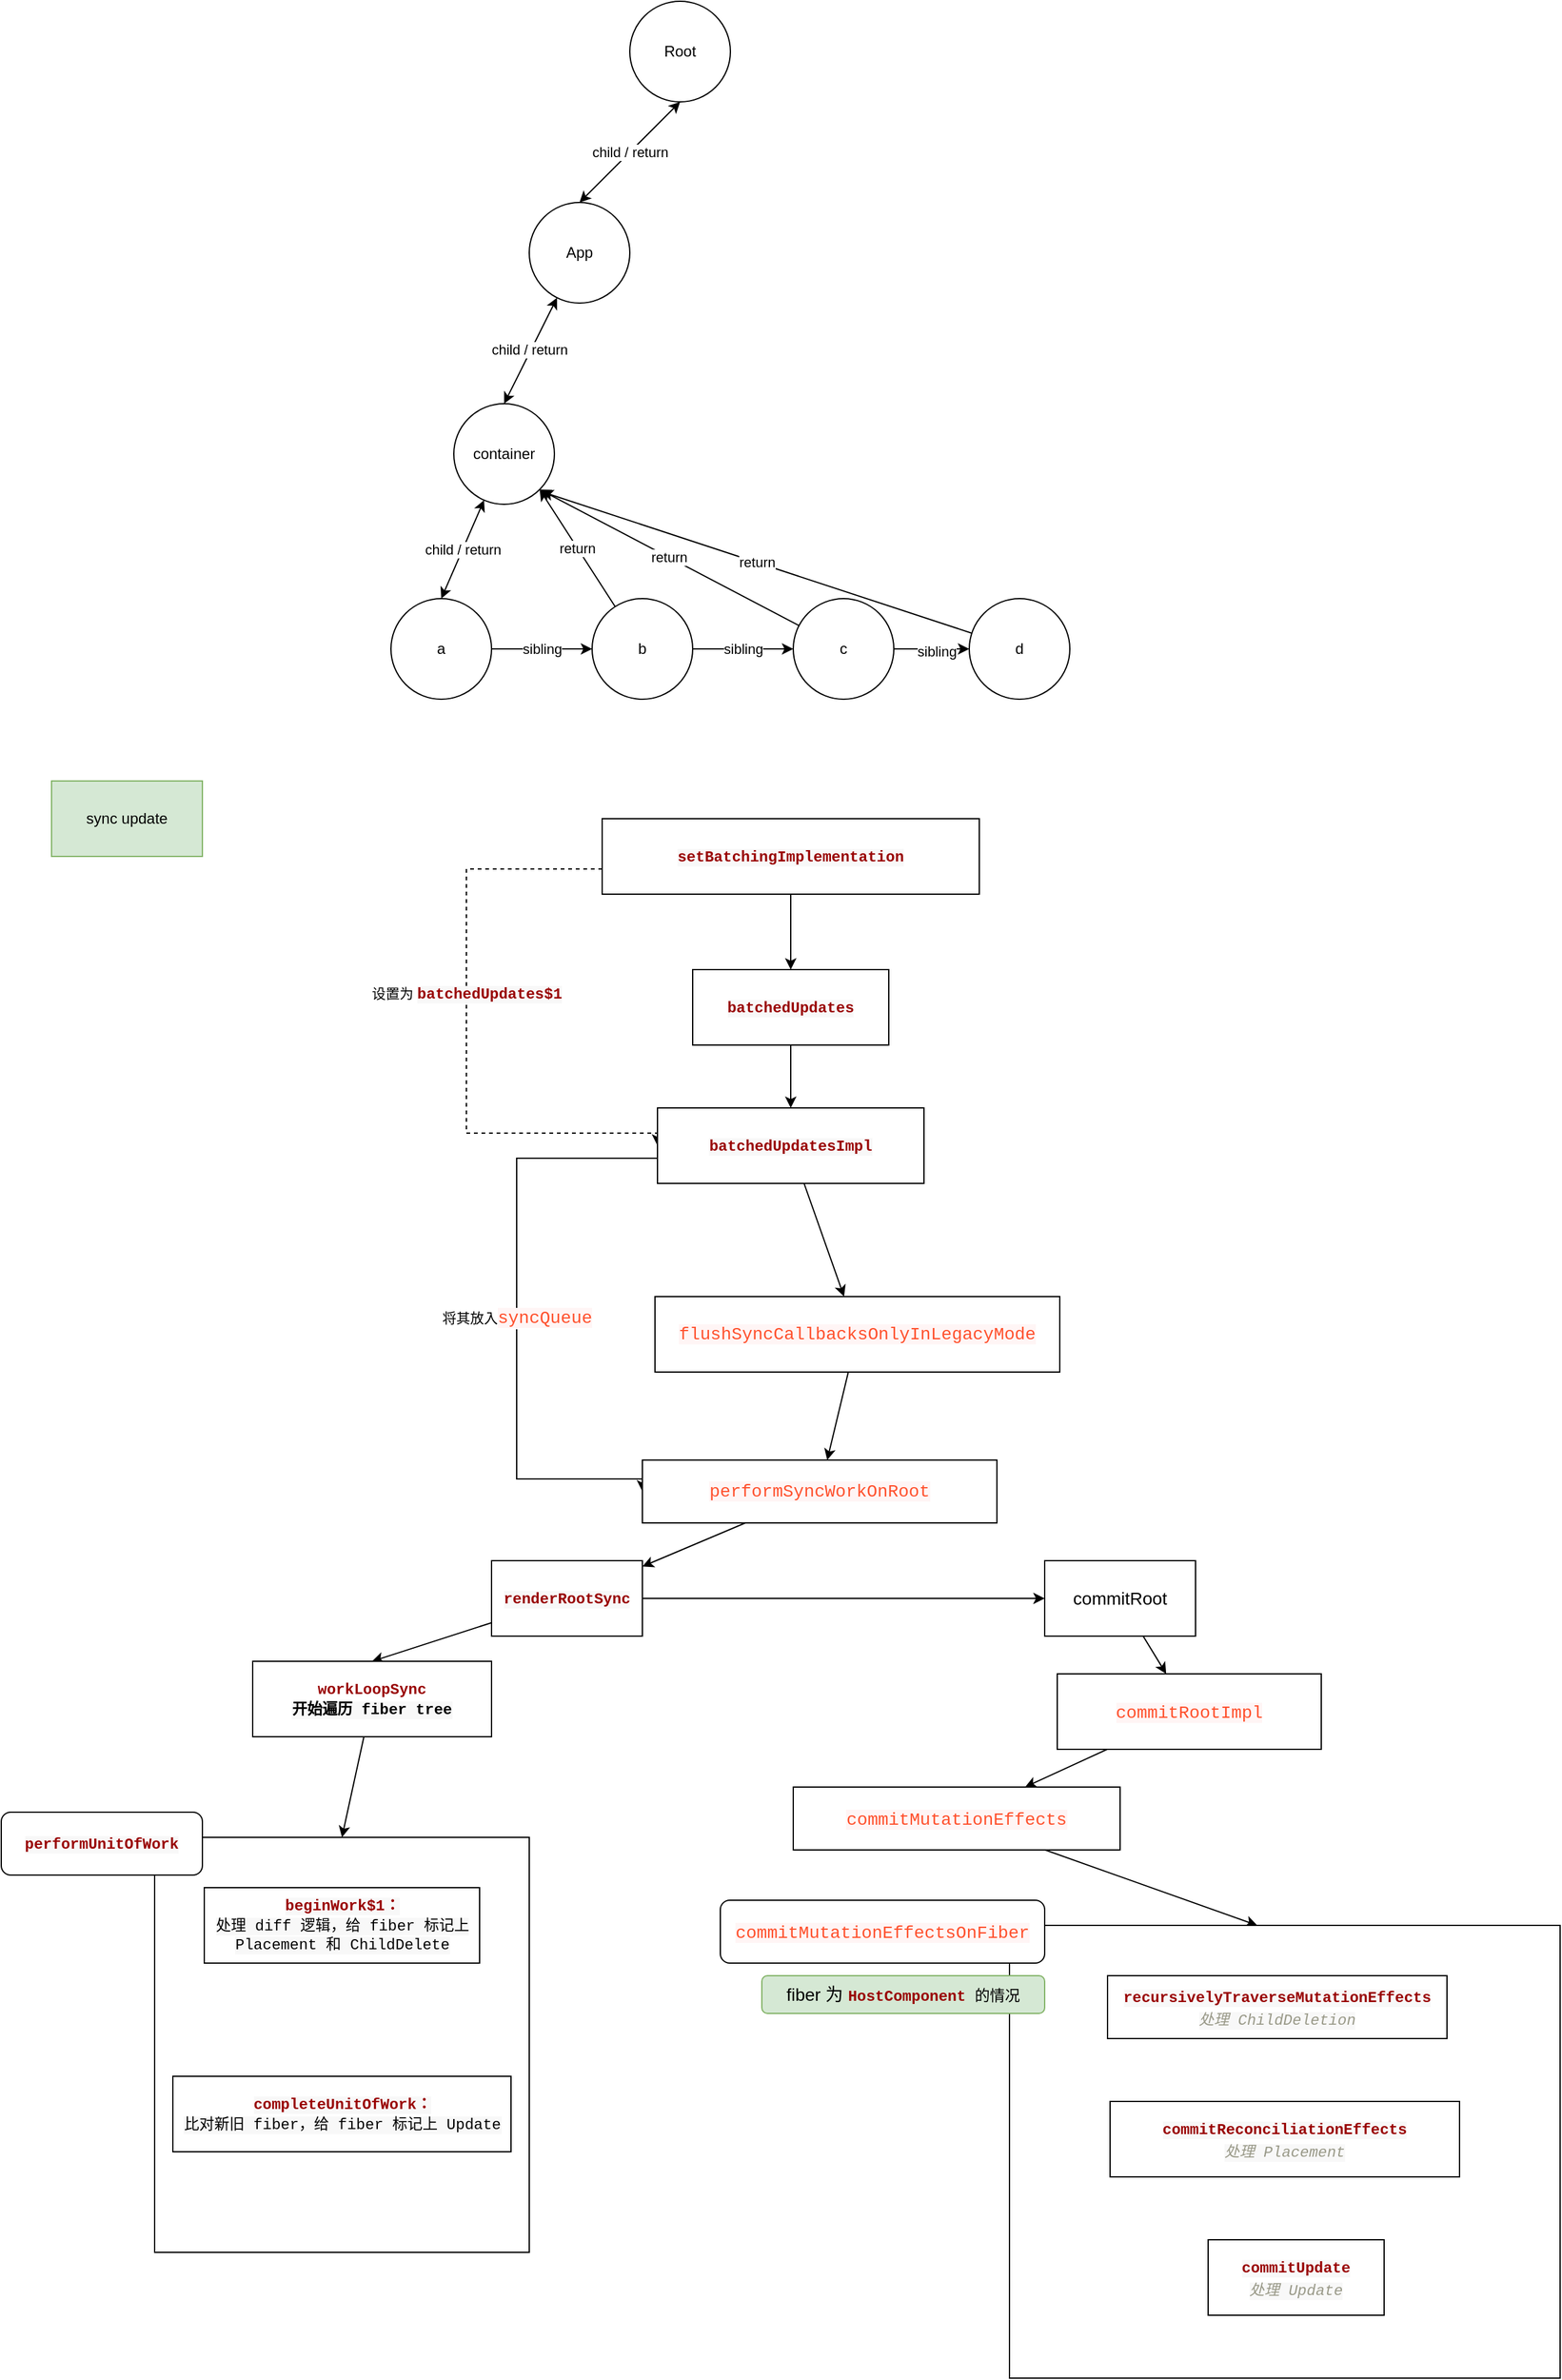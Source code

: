 <mxfile version="20.4.2" type="github">
  <diagram id="15aEQ0znDnukXjt3zubc" name="第 1 页">
    <mxGraphModel dx="2253" dy="826" grid="1" gridSize="10" guides="1" tooltips="1" connect="1" arrows="1" fold="1" page="1" pageScale="1" pageWidth="827" pageHeight="1169" math="0" shadow="0">
      <root>
        <mxCell id="0" />
        <mxCell id="1" parent="0" />
        <mxCell id="YbRW3t3wzOD-6tZSNNCx-9" style="edgeStyle=none;rounded=0;orthogonalLoop=1;jettySize=auto;html=1;startArrow=classic;startFill=1;entryX=0.5;entryY=0;entryDx=0;entryDy=0;" parent="1" source="YbRW3t3wzOD-6tZSNNCx-2" target="YbRW3t3wzOD-6tZSNNCx-10" edge="1">
          <mxGeometry relative="1" as="geometry">
            <mxPoint x="180" y="370" as="targetPoint" />
          </mxGeometry>
        </mxCell>
        <mxCell id="YbRW3t3wzOD-6tZSNNCx-11" value="child / return" style="edgeLabel;html=1;align=center;verticalAlign=middle;resizable=0;points=[];" parent="YbRW3t3wzOD-6tZSNNCx-9" vertex="1" connectable="0">
          <mxGeometry x="-0.004" y="-2" relative="1" as="geometry">
            <mxPoint as="offset" />
          </mxGeometry>
        </mxCell>
        <mxCell id="YbRW3t3wzOD-6tZSNNCx-2" value="App" style="ellipse;whiteSpace=wrap;html=1;aspect=fixed;" parent="1" vertex="1">
          <mxGeometry x="180" y="190" width="80" height="80" as="geometry" />
        </mxCell>
        <mxCell id="YbRW3t3wzOD-6tZSNNCx-3" value="Root" style="ellipse;whiteSpace=wrap;html=1;aspect=fixed;" parent="1" vertex="1">
          <mxGeometry x="260" y="30" width="80" height="80" as="geometry" />
        </mxCell>
        <mxCell id="YbRW3t3wzOD-6tZSNNCx-5" style="edgeStyle=none;rounded=0;orthogonalLoop=1;jettySize=auto;html=1;exitX=0.5;exitY=0;exitDx=0;exitDy=0;" parent="1" source="YbRW3t3wzOD-6tZSNNCx-2" target="YbRW3t3wzOD-6tZSNNCx-2" edge="1">
          <mxGeometry relative="1" as="geometry" />
        </mxCell>
        <mxCell id="YbRW3t3wzOD-6tZSNNCx-7" value="child / return" style="endArrow=classic;startArrow=classic;html=1;rounded=0;exitX=0.5;exitY=0;exitDx=0;exitDy=0;entryX=0.5;entryY=1;entryDx=0;entryDy=0;" parent="1" source="YbRW3t3wzOD-6tZSNNCx-2" target="YbRW3t3wzOD-6tZSNNCx-3" edge="1">
          <mxGeometry width="50" height="50" relative="1" as="geometry">
            <mxPoint x="340" y="170" as="sourcePoint" />
            <mxPoint x="390" y="120" as="targetPoint" />
          </mxGeometry>
        </mxCell>
        <mxCell id="YbRW3t3wzOD-6tZSNNCx-15" value="child / return" style="edgeStyle=none;rounded=0;orthogonalLoop=1;jettySize=auto;html=1;entryX=0.5;entryY=0;entryDx=0;entryDy=0;startArrow=classic;startFill=1;" parent="1" source="YbRW3t3wzOD-6tZSNNCx-10" target="YbRW3t3wzOD-6tZSNNCx-14" edge="1">
          <mxGeometry relative="1" as="geometry" />
        </mxCell>
        <mxCell id="YbRW3t3wzOD-6tZSNNCx-10" value="container" style="ellipse;whiteSpace=wrap;html=1;aspect=fixed;" parent="1" vertex="1">
          <mxGeometry x="120" y="350" width="80" height="80" as="geometry" />
        </mxCell>
        <mxCell id="YbRW3t3wzOD-6tZSNNCx-16" value="sibling" style="edgeStyle=none;rounded=0;orthogonalLoop=1;jettySize=auto;html=1;exitX=1;exitY=0.5;exitDx=0;exitDy=0;startArrow=none;startFill=0;entryX=0;entryY=0.5;entryDx=0;entryDy=0;" parent="1" source="YbRW3t3wzOD-6tZSNNCx-14" target="YbRW3t3wzOD-6tZSNNCx-17" edge="1">
          <mxGeometry relative="1" as="geometry">
            <mxPoint x="250" y="545" as="targetPoint" />
            <Array as="points">
              <mxPoint x="190" y="545" />
            </Array>
          </mxGeometry>
        </mxCell>
        <mxCell id="YbRW3t3wzOD-6tZSNNCx-14" value="a" style="ellipse;whiteSpace=wrap;html=1;aspect=fixed;labelBackgroundColor=none;" parent="1" vertex="1">
          <mxGeometry x="70" y="505" width="80" height="80" as="geometry" />
        </mxCell>
        <mxCell id="YbRW3t3wzOD-6tZSNNCx-18" value="&lt;span style=&quot;font-size: 11px;&quot;&gt;sibling&lt;/span&gt;" style="edgeStyle=none;rounded=0;orthogonalLoop=1;jettySize=auto;html=1;startArrow=none;startFill=0;entryX=0;entryY=0.5;entryDx=0;entryDy=0;" parent="1" source="YbRW3t3wzOD-6tZSNNCx-17" target="YbRW3t3wzOD-6tZSNNCx-19" edge="1">
          <mxGeometry relative="1" as="geometry">
            <mxPoint x="380" y="545" as="targetPoint" />
          </mxGeometry>
        </mxCell>
        <mxCell id="YbRW3t3wzOD-6tZSNNCx-23" value="return" style="edgeStyle=none;rounded=0;orthogonalLoop=1;jettySize=auto;html=1;startArrow=none;startFill=0;entryX=1;entryY=1;entryDx=0;entryDy=0;" parent="1" source="YbRW3t3wzOD-6tZSNNCx-17" target="YbRW3t3wzOD-6tZSNNCx-10" edge="1">
          <mxGeometry relative="1" as="geometry">
            <mxPoint x="180" y="420" as="targetPoint" />
          </mxGeometry>
        </mxCell>
        <mxCell id="YbRW3t3wzOD-6tZSNNCx-17" value="b" style="ellipse;whiteSpace=wrap;html=1;aspect=fixed;labelBackgroundColor=none;" parent="1" vertex="1">
          <mxGeometry x="230" y="505" width="80" height="80" as="geometry" />
        </mxCell>
        <mxCell id="YbRW3t3wzOD-6tZSNNCx-20" style="edgeStyle=none;rounded=0;orthogonalLoop=1;jettySize=auto;html=1;startArrow=none;startFill=0;" parent="1" source="YbRW3t3wzOD-6tZSNNCx-19" target="YbRW3t3wzOD-6tZSNNCx-21" edge="1">
          <mxGeometry relative="1" as="geometry">
            <mxPoint x="540" y="545" as="targetPoint" />
          </mxGeometry>
        </mxCell>
        <mxCell id="YbRW3t3wzOD-6tZSNNCx-22" value="sibling" style="edgeLabel;html=1;align=center;verticalAlign=middle;resizable=0;points=[];" parent="YbRW3t3wzOD-6tZSNNCx-20" vertex="1" connectable="0">
          <mxGeometry x="0.133" y="-2" relative="1" as="geometry">
            <mxPoint as="offset" />
          </mxGeometry>
        </mxCell>
        <mxCell id="YbRW3t3wzOD-6tZSNNCx-24" value="return" style="edgeStyle=none;rounded=0;orthogonalLoop=1;jettySize=auto;html=1;entryX=1;entryY=1;entryDx=0;entryDy=0;startArrow=none;startFill=0;" parent="1" source="YbRW3t3wzOD-6tZSNNCx-19" target="YbRW3t3wzOD-6tZSNNCx-10" edge="1">
          <mxGeometry relative="1" as="geometry" />
        </mxCell>
        <mxCell id="YbRW3t3wzOD-6tZSNNCx-19" value="c" style="ellipse;whiteSpace=wrap;html=1;aspect=fixed;labelBackgroundColor=none;" parent="1" vertex="1">
          <mxGeometry x="390" y="505" width="80" height="80" as="geometry" />
        </mxCell>
        <mxCell id="YbRW3t3wzOD-6tZSNNCx-25" value="return" style="edgeStyle=none;rounded=0;orthogonalLoop=1;jettySize=auto;html=1;startArrow=none;startFill=0;" parent="1" source="YbRW3t3wzOD-6tZSNNCx-21" edge="1">
          <mxGeometry relative="1" as="geometry">
            <mxPoint x="190" y="420" as="targetPoint" />
          </mxGeometry>
        </mxCell>
        <mxCell id="YbRW3t3wzOD-6tZSNNCx-21" value="d" style="ellipse;whiteSpace=wrap;html=1;aspect=fixed;labelBackgroundColor=none;" parent="1" vertex="1">
          <mxGeometry x="530" y="505" width="80" height="80" as="geometry" />
        </mxCell>
        <mxCell id="SqBip9i0tDZsBWBLQKwS-7" style="edgeStyle=orthogonalEdgeStyle;rounded=0;orthogonalLoop=1;jettySize=auto;html=1;" edge="1" parent="1" source="SqBip9i0tDZsBWBLQKwS-1" target="SqBip9i0tDZsBWBLQKwS-8">
          <mxGeometry relative="1" as="geometry">
            <mxPoint x="388" y="910" as="targetPoint" />
          </mxGeometry>
        </mxCell>
        <mxCell id="SqBip9i0tDZsBWBLQKwS-1" value="&lt;span style=&quot;color: rgb(153, 0, 0); font-family: Menlo, Monaco, Consolas, &amp;quot;Courier New&amp;quot;, monospace; font-weight: 700; text-align: start; background-color: rgb(248, 248, 248);&quot;&gt;batchedUpdates&lt;/span&gt;" style="rounded=0;whiteSpace=wrap;html=1;" vertex="1" parent="1">
          <mxGeometry x="310" y="800" width="156" height="60" as="geometry" />
        </mxCell>
        <mxCell id="SqBip9i0tDZsBWBLQKwS-6" style="edgeStyle=orthogonalEdgeStyle;rounded=0;orthogonalLoop=1;jettySize=auto;html=1;entryX=0.5;entryY=0;entryDx=0;entryDy=0;" edge="1" parent="1" source="SqBip9i0tDZsBWBLQKwS-5" target="SqBip9i0tDZsBWBLQKwS-1">
          <mxGeometry relative="1" as="geometry" />
        </mxCell>
        <mxCell id="SqBip9i0tDZsBWBLQKwS-9" style="edgeStyle=orthogonalEdgeStyle;rounded=0;orthogonalLoop=1;jettySize=auto;html=1;entryX=0;entryY=0.5;entryDx=0;entryDy=0;dashed=1;" edge="1" parent="1" source="SqBip9i0tDZsBWBLQKwS-5" target="SqBip9i0tDZsBWBLQKwS-8">
          <mxGeometry relative="1" as="geometry">
            <Array as="points">
              <mxPoint x="130" y="720" />
              <mxPoint x="130" y="930" />
              <mxPoint x="282" y="930" />
            </Array>
          </mxGeometry>
        </mxCell>
        <mxCell id="SqBip9i0tDZsBWBLQKwS-10" value="设置为&amp;nbsp;&lt;span style=&quot;color: rgb(153, 0, 0); font-family: Menlo, Monaco, Consolas, &amp;quot;Courier New&amp;quot;, monospace; font-size: 12px; font-weight: 700; text-align: start; background-color: rgb(248, 248, 248);&quot;&gt;batchedUpdates$1&lt;/span&gt;" style="edgeLabel;html=1;align=center;verticalAlign=middle;resizable=0;points=[];" vertex="1" connectable="0" parent="SqBip9i0tDZsBWBLQKwS-9">
          <mxGeometry x="-0.2" relative="1" as="geometry">
            <mxPoint y="16" as="offset" />
          </mxGeometry>
        </mxCell>
        <mxCell id="SqBip9i0tDZsBWBLQKwS-5" value="&lt;span style=&quot;color: rgb(153, 0, 0); font-family: Menlo, Monaco, Consolas, &amp;quot;Courier New&amp;quot;, monospace; font-weight: 700; text-align: start; background-color: rgb(248, 248, 248);&quot;&gt;setBatchingImplementation&lt;/span&gt;" style="rounded=0;whiteSpace=wrap;html=1;" vertex="1" parent="1">
          <mxGeometry x="238" y="680" width="300" height="60" as="geometry" />
        </mxCell>
        <mxCell id="SqBip9i0tDZsBWBLQKwS-11" value="将其放入&lt;span style=&quot;color: rgb(255, 80, 44); font-family: Menlo, Monaco, Consolas, &amp;quot;Courier New&amp;quot;, monospace; font-size: 13.92px; text-align: start; background-color: rgb(255, 245, 245);&quot;&gt;syncQueue&lt;/span&gt;" style="edgeStyle=orthogonalEdgeStyle;rounded=0;orthogonalLoop=1;jettySize=auto;html=1;entryX=0;entryY=0.5;entryDx=0;entryDy=0;" edge="1" parent="1" source="SqBip9i0tDZsBWBLQKwS-8" target="SqBip9i0tDZsBWBLQKwS-12">
          <mxGeometry relative="1" as="geometry">
            <mxPoint x="388" y="1060" as="targetPoint" />
            <Array as="points">
              <mxPoint x="170" y="950" />
              <mxPoint x="170" y="1205" />
            </Array>
          </mxGeometry>
        </mxCell>
        <mxCell id="SqBip9i0tDZsBWBLQKwS-14" style="rounded=0;orthogonalLoop=1;jettySize=auto;html=1;" edge="1" parent="1" source="SqBip9i0tDZsBWBLQKwS-8" target="SqBip9i0tDZsBWBLQKwS-15">
          <mxGeometry relative="1" as="geometry">
            <mxPoint x="388" y="1030" as="targetPoint" />
          </mxGeometry>
        </mxCell>
        <mxCell id="SqBip9i0tDZsBWBLQKwS-8" value="&lt;span style=&quot;color: rgb(153, 0, 0); font-family: Menlo, Monaco, Consolas, &amp;quot;Courier New&amp;quot;, monospace; font-weight: 700; text-align: start; background-color: rgb(248, 248, 248);&quot;&gt;batchedUpdatesImpl&lt;/span&gt;" style="rounded=0;whiteSpace=wrap;html=1;" vertex="1" parent="1">
          <mxGeometry x="282" y="910" width="212" height="60" as="geometry" />
        </mxCell>
        <mxCell id="SqBip9i0tDZsBWBLQKwS-17" style="edgeStyle=none;rounded=0;orthogonalLoop=1;jettySize=auto;html=1;" edge="1" parent="1" source="SqBip9i0tDZsBWBLQKwS-12" target="SqBip9i0tDZsBWBLQKwS-18">
          <mxGeometry relative="1" as="geometry">
            <mxPoint x="230" y="1340" as="targetPoint" />
          </mxGeometry>
        </mxCell>
        <mxCell id="SqBip9i0tDZsBWBLQKwS-12" value="&lt;span style=&quot;color: rgb(255, 80, 44); font-family: Menlo, Monaco, Consolas, &amp;quot;Courier New&amp;quot;, monospace; font-size: 13.92px; text-align: start; background-color: rgb(255, 245, 245);&quot;&gt;performSyncWorkOnRoot&lt;/span&gt;" style="rounded=0;whiteSpace=wrap;html=1;" vertex="1" parent="1">
          <mxGeometry x="270" y="1190" width="282" height="50" as="geometry" />
        </mxCell>
        <mxCell id="SqBip9i0tDZsBWBLQKwS-13" value="sync update" style="rounded=0;whiteSpace=wrap;html=1;fillColor=#d5e8d4;strokeColor=#82b366;" vertex="1" parent="1">
          <mxGeometry x="-200" y="650" width="120" height="60" as="geometry" />
        </mxCell>
        <mxCell id="SqBip9i0tDZsBWBLQKwS-16" style="edgeStyle=none;rounded=0;orthogonalLoop=1;jettySize=auto;html=1;" edge="1" parent="1" source="SqBip9i0tDZsBWBLQKwS-15" target="SqBip9i0tDZsBWBLQKwS-12">
          <mxGeometry relative="1" as="geometry" />
        </mxCell>
        <mxCell id="SqBip9i0tDZsBWBLQKwS-15" value="&lt;meta charset=&quot;utf-8&quot;&gt;&lt;span style=&quot;color: rgb(255, 80, 44); font-family: Menlo, Monaco, Consolas, &amp;quot;Courier New&amp;quot;, monospace; font-size: 13.92px; font-style: normal; font-variant-ligatures: normal; font-variant-caps: normal; font-weight: 400; letter-spacing: normal; orphans: 2; text-align: start; text-indent: 0px; text-transform: none; widows: 2; word-spacing: 0px; -webkit-text-stroke-width: 0px; background-color: rgb(255, 245, 245); text-decoration-thickness: initial; text-decoration-style: initial; text-decoration-color: initial; float: none; display: inline !important;&quot;&gt;flushSyncCallbacksOnlyInLegacyMode&lt;/span&gt;" style="rounded=0;whiteSpace=wrap;html=1;" vertex="1" parent="1">
          <mxGeometry x="280" y="1060" width="322" height="60" as="geometry" />
        </mxCell>
        <mxCell id="SqBip9i0tDZsBWBLQKwS-19" style="edgeStyle=none;rounded=0;orthogonalLoop=1;jettySize=auto;html=1;entryX=0.5;entryY=0;entryDx=0;entryDy=0;" edge="1" parent="1" source="SqBip9i0tDZsBWBLQKwS-18" target="SqBip9i0tDZsBWBLQKwS-23">
          <mxGeometry relative="1" as="geometry">
            <mxPoint x="65" y="1360" as="targetPoint" />
          </mxGeometry>
        </mxCell>
        <mxCell id="SqBip9i0tDZsBWBLQKwS-29" style="edgeStyle=none;rounded=0;orthogonalLoop=1;jettySize=auto;html=1;fontColor=#000000;entryX=0;entryY=0.5;entryDx=0;entryDy=0;" edge="1" parent="1" source="SqBip9i0tDZsBWBLQKwS-18" target="SqBip9i0tDZsBWBLQKwS-31">
          <mxGeometry relative="1" as="geometry">
            <mxPoint x="510" y="1311.688" as="targetPoint" />
          </mxGeometry>
        </mxCell>
        <mxCell id="SqBip9i0tDZsBWBLQKwS-18" value="&lt;span style=&quot;color: rgb(153, 0, 0); font-family: Menlo, Monaco, Consolas, &amp;quot;Courier New&amp;quot;, monospace; font-weight: 700; text-align: start; background-color: rgb(248, 248, 248);&quot;&gt;renderRootSync&lt;/span&gt;" style="rounded=0;whiteSpace=wrap;html=1;" vertex="1" parent="1">
          <mxGeometry x="150" y="1270" width="120" height="60" as="geometry" />
        </mxCell>
        <mxCell id="SqBip9i0tDZsBWBLQKwS-20" value="" style="rounded=0;whiteSpace=wrap;html=1;" vertex="1" parent="1">
          <mxGeometry x="-118" y="1490" width="298" height="330" as="geometry" />
        </mxCell>
        <mxCell id="SqBip9i0tDZsBWBLQKwS-26" style="edgeStyle=none;rounded=0;orthogonalLoop=1;jettySize=auto;html=1;entryX=0.5;entryY=0;entryDx=0;entryDy=0;fontColor=#000000;" edge="1" parent="1" source="SqBip9i0tDZsBWBLQKwS-23" target="SqBip9i0tDZsBWBLQKwS-20">
          <mxGeometry relative="1" as="geometry" />
        </mxCell>
        <mxCell id="SqBip9i0tDZsBWBLQKwS-23" value="&lt;font style=&quot;font-family: Menlo, Monaco, Consolas, &amp;quot;Courier New&amp;quot;, monospace; font-weight: 700; text-align: start;&quot; color=&quot;#990000&quot;&gt;workLoopSync&lt;/font&gt;&lt;br style=&quot;font-family: Menlo, Monaco, Consolas, &amp;quot;Courier New&amp;quot;, monospace; font-weight: 700; text-align: start;&quot;&gt;&lt;span style=&quot;font-family: Menlo, Monaco, Consolas, &amp;quot;Courier New&amp;quot;, monospace; font-weight: 700; text-align: start; background-color: rgb(248, 248, 248);&quot;&gt;开始遍历 fiber tree&lt;/span&gt;" style="rounded=0;whiteSpace=wrap;html=1;fontColor=#000000;" vertex="1" parent="1">
          <mxGeometry x="-40" y="1350" width="190" height="60" as="geometry" />
        </mxCell>
        <mxCell id="SqBip9i0tDZsBWBLQKwS-25" value="&lt;span style=&quot;color: rgb(153, 0, 0); font-family: Menlo, Monaco, Consolas, &amp;quot;Courier New&amp;quot;, monospace; font-weight: 700; text-align: start; background-color: rgb(248, 248, 248);&quot;&gt;performUnitOfWork&lt;/span&gt;" style="rounded=1;whiteSpace=wrap;html=1;fontColor=#000000;" vertex="1" parent="1">
          <mxGeometry x="-240" y="1470" width="160" height="50" as="geometry" />
        </mxCell>
        <mxCell id="SqBip9i0tDZsBWBLQKwS-27" value="&lt;span style=&quot;font-family: Menlo, Monaco, Consolas, &amp;quot;Courier New&amp;quot;, monospace; text-align: start; background-color: rgb(248, 248, 248);&quot;&gt;&lt;font style=&quot;font-weight: 700;&quot; color=&quot;#990000&quot;&gt;beginWork$1：&lt;/font&gt;&lt;br&gt;处理 diff 逻辑，给 fiber 标记上 Placement 和 ChildDelete&lt;br&gt;&lt;/span&gt;" style="rounded=0;whiteSpace=wrap;html=1;fontColor=#000000;" vertex="1" parent="1">
          <mxGeometry x="-78.5" y="1530" width="219" height="60" as="geometry" />
        </mxCell>
        <mxCell id="SqBip9i0tDZsBWBLQKwS-28" value="&lt;span style=&quot;font-family: Menlo, Monaco, Consolas, &amp;quot;Courier New&amp;quot;, monospace; text-align: start; background-color: rgb(248, 248, 248);&quot;&gt;&lt;font style=&quot;font-weight: 700;&quot; color=&quot;#990000&quot;&gt;completeUnitOfWork：&lt;/font&gt;&lt;br&gt;比对新旧 fiber，给 fiber 标记上 Update&lt;br&gt;&lt;/span&gt;" style="rounded=0;whiteSpace=wrap;html=1;fontColor=#000000;" vertex="1" parent="1">
          <mxGeometry x="-103.5" y="1680" width="269" height="60" as="geometry" />
        </mxCell>
        <mxCell id="SqBip9i0tDZsBWBLQKwS-32" style="edgeStyle=none;rounded=0;orthogonalLoop=1;jettySize=auto;html=1;fontSize=14;fontColor=#000000;" edge="1" parent="1" source="SqBip9i0tDZsBWBLQKwS-31" target="SqBip9i0tDZsBWBLQKwS-33">
          <mxGeometry relative="1" as="geometry">
            <mxPoint x="700" y="1390" as="targetPoint" />
          </mxGeometry>
        </mxCell>
        <mxCell id="SqBip9i0tDZsBWBLQKwS-31" value="commitRoot" style="rounded=0;whiteSpace=wrap;html=1;fontSize=14;fontColor=#000000;" vertex="1" parent="1">
          <mxGeometry x="590" y="1270" width="120" height="60" as="geometry" />
        </mxCell>
        <mxCell id="SqBip9i0tDZsBWBLQKwS-34" style="edgeStyle=none;rounded=0;orthogonalLoop=1;jettySize=auto;html=1;fontSize=14;fontColor=#000000;" edge="1" parent="1" source="SqBip9i0tDZsBWBLQKwS-33" target="SqBip9i0tDZsBWBLQKwS-35">
          <mxGeometry relative="1" as="geometry">
            <mxPoint x="630" y="1450" as="targetPoint" />
          </mxGeometry>
        </mxCell>
        <mxCell id="SqBip9i0tDZsBWBLQKwS-33" value="&lt;span style=&quot;color: rgb(255, 80, 44); font-family: Menlo, Monaco, Consolas, &amp;quot;Courier New&amp;quot;, monospace; font-size: 13.92px; text-align: start; background-color: rgb(255, 245, 245);&quot;&gt;commitRootImpl&lt;/span&gt;" style="rounded=0;whiteSpace=wrap;html=1;fontSize=14;fontColor=#000000;" vertex="1" parent="1">
          <mxGeometry x="600" y="1360" width="210" height="60" as="geometry" />
        </mxCell>
        <mxCell id="SqBip9i0tDZsBWBLQKwS-36" style="edgeStyle=none;rounded=0;orthogonalLoop=1;jettySize=auto;html=1;fontSize=14;fontColor=#000000;entryX=0.45;entryY=0;entryDx=0;entryDy=0;entryPerimeter=0;" edge="1" parent="1" source="SqBip9i0tDZsBWBLQKwS-35" target="SqBip9i0tDZsBWBLQKwS-41">
          <mxGeometry relative="1" as="geometry">
            <mxPoint x="694" y="1520" as="targetPoint" />
          </mxGeometry>
        </mxCell>
        <mxCell id="SqBip9i0tDZsBWBLQKwS-35" value="&lt;span style=&quot;color: rgb(255, 80, 44); font-family: Menlo, Monaco, Consolas, &amp;quot;Courier New&amp;quot;, monospace; font-size: 13.92px; text-align: start; background-color: rgb(255, 245, 245);&quot;&gt;commitMutationEffects&lt;/span&gt;" style="rounded=0;whiteSpace=wrap;html=1;fontSize=14;fontColor=#000000;" vertex="1" parent="1">
          <mxGeometry x="390" y="1450" width="260" height="50" as="geometry" />
        </mxCell>
        <mxCell id="SqBip9i0tDZsBWBLQKwS-41" value="" style="rounded=0;whiteSpace=wrap;html=1;fontSize=14;fontColor=#000000;" vertex="1" parent="1">
          <mxGeometry x="562" y="1560" width="438" height="360" as="geometry" />
        </mxCell>
        <mxCell id="SqBip9i0tDZsBWBLQKwS-42" value="&lt;span style=&quot;color: rgb(153, 0, 0); font-family: Menlo, Monaco, Consolas, &amp;quot;Courier New&amp;quot;, monospace; font-size: 12px; font-weight: 700; text-align: start; background-color: rgb(248, 248, 248);&quot;&gt;recursivelyTraverseMutationEffects&lt;br&gt;&lt;/span&gt;&lt;span style=&quot;color: rgb(153, 153, 136); font-family: Menlo, Monaco, Consolas, &amp;quot;Courier New&amp;quot;, monospace; font-size: 12px; font-style: italic; text-align: start; background-color: rgb(248, 248, 248);&quot;&gt;处理 ChildDeletion&lt;/span&gt;&lt;span style=&quot;color: rgb(153, 0, 0); font-family: Menlo, Monaco, Consolas, &amp;quot;Courier New&amp;quot;, monospace; font-size: 12px; font-weight: 700; text-align: start; background-color: rgb(248, 248, 248);&quot;&gt;&lt;br&gt;&lt;/span&gt;" style="rounded=0;whiteSpace=wrap;html=1;fontSize=14;fontColor=#000000;" vertex="1" parent="1">
          <mxGeometry x="640" y="1600" width="270" height="50" as="geometry" />
        </mxCell>
        <mxCell id="SqBip9i0tDZsBWBLQKwS-43" value="&lt;span style=&quot;color: rgb(153, 0, 0); font-family: Menlo, Monaco, Consolas, &amp;quot;Courier New&amp;quot;, monospace; font-size: 12px; font-weight: 700; text-align: start; background-color: rgb(248, 248, 248);&quot;&gt;commitReconciliationEffects&lt;br&gt;&lt;/span&gt;&lt;span style=&quot;color: rgb(153, 153, 136); font-family: Menlo, Monaco, Consolas, &amp;quot;Courier New&amp;quot;, monospace; font-size: 12px; font-style: italic; text-align: start; background-color: rgb(248, 248, 248);&quot;&gt;处理 Placement&lt;/span&gt;&lt;span style=&quot;color: rgb(153, 0, 0); font-family: Menlo, Monaco, Consolas, &amp;quot;Courier New&amp;quot;, monospace; font-size: 12px; font-weight: 700; text-align: start; background-color: rgb(248, 248, 248);&quot;&gt;&lt;br&gt;&lt;/span&gt;" style="rounded=0;whiteSpace=wrap;html=1;fontSize=14;fontColor=#000000;" vertex="1" parent="1">
          <mxGeometry x="642" y="1700" width="278" height="60" as="geometry" />
        </mxCell>
        <mxCell id="SqBip9i0tDZsBWBLQKwS-44" value="&lt;span style=&quot;color: rgb(153, 0, 0); font-family: Menlo, Monaco, Consolas, &amp;quot;Courier New&amp;quot;, monospace; font-size: 12px; font-weight: 700; text-align: start; background-color: rgb(248, 248, 248);&quot;&gt;commitUpdate&lt;br&gt;&lt;/span&gt;&lt;span style=&quot;color: rgb(153, 153, 136); font-family: Menlo, Monaco, Consolas, &amp;quot;Courier New&amp;quot;, monospace; font-size: 12px; font-style: italic; text-align: start; background-color: rgb(248, 248, 248);&quot;&gt;处理 Update&lt;/span&gt;&lt;span style=&quot;color: rgb(153, 0, 0); font-family: Menlo, Monaco, Consolas, &amp;quot;Courier New&amp;quot;, monospace; font-size: 12px; font-weight: 700; text-align: start; background-color: rgb(248, 248, 248);&quot;&gt;&lt;br&gt;&lt;/span&gt;" style="rounded=0;whiteSpace=wrap;html=1;fontSize=14;fontColor=#000000;" vertex="1" parent="1">
          <mxGeometry x="720" y="1810" width="140" height="60" as="geometry" />
        </mxCell>
        <mxCell id="SqBip9i0tDZsBWBLQKwS-39" value="fiber 为&amp;nbsp;&lt;span style=&quot;color: rgb(153, 0, 0); font-family: Menlo, Monaco, Consolas, &amp;quot;Courier New&amp;quot;, monospace; font-size: 12px; font-weight: 700; text-align: start;&quot;&gt;HostComponent&lt;/span&gt;&lt;span style=&quot;color: rgb(153, 0, 0); font-family: Menlo, Monaco, Consolas, &amp;quot;Courier New&amp;quot;, monospace; font-size: 12px; font-weight: 700; text-align: start;&quot;&gt; &lt;/span&gt;&lt;span style=&quot;font-family: Menlo, Monaco, Consolas, &amp;quot;Courier New&amp;quot;, monospace; font-size: 12px; text-align: start;&quot;&gt;的情况&lt;/span&gt;" style="rounded=1;whiteSpace=wrap;html=1;fontSize=14;fillColor=#d5e8d4;strokeColor=#82b366;" vertex="1" parent="1">
          <mxGeometry x="365" y="1600" width="225" height="30" as="geometry" />
        </mxCell>
        <mxCell id="SqBip9i0tDZsBWBLQKwS-45" value="&lt;span style=&quot;color: rgb(255, 80, 44); font-family: Menlo, Monaco, Consolas, &amp;quot;Courier New&amp;quot;, monospace; font-size: 13.92px; text-align: start; background-color: rgb(255, 245, 245);&quot;&gt;commitMutationEffectsOnFiber&lt;/span&gt;" style="rounded=1;whiteSpace=wrap;html=1;labelBackgroundColor=none;fontSize=14;fontColor=#000000;" vertex="1" parent="1">
          <mxGeometry x="332" y="1540" width="258" height="50" as="geometry" />
        </mxCell>
      </root>
    </mxGraphModel>
  </diagram>
</mxfile>
